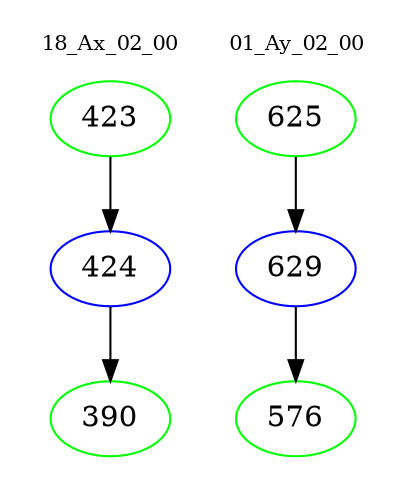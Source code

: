 digraph{
subgraph cluster_0 {
color = white
label = "18_Ax_02_00";
fontsize=10;
T0_423 [label="423", color="green"]
T0_423 -> T0_424 [color="black"]
T0_424 [label="424", color="blue"]
T0_424 -> T0_390 [color="black"]
T0_390 [label="390", color="green"]
}
subgraph cluster_1 {
color = white
label = "01_Ay_02_00";
fontsize=10;
T1_625 [label="625", color="green"]
T1_625 -> T1_629 [color="black"]
T1_629 [label="629", color="blue"]
T1_629 -> T1_576 [color="black"]
T1_576 [label="576", color="green"]
}
}
